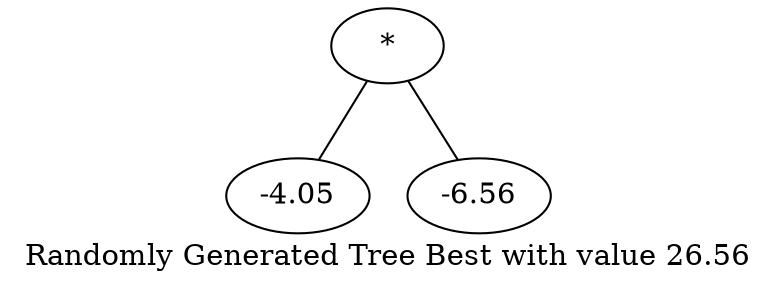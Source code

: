// Generated tree
graph clusterBest {
	label="Randomly Generated Tree Best with value 26.56"
	KEMDO0 [label="*"]
	KEMDO1 [label=-4.05]
	KEMDO2 [label=-6.56]
	KEMDO0 -- KEMDO1
	KEMDO0 -- KEMDO2
}
